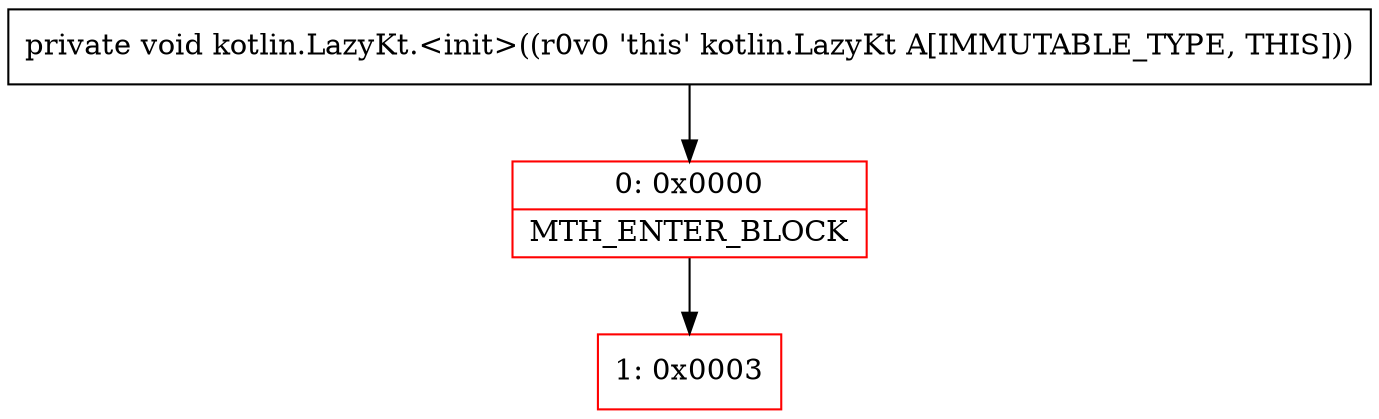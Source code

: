 digraph "CFG forkotlin.LazyKt.\<init\>()V" {
subgraph cluster_Region_1119833108 {
label = "R(0)";
node [shape=record,color=blue];
}
Node_0 [shape=record,color=red,label="{0\:\ 0x0000|MTH_ENTER_BLOCK\l}"];
Node_1 [shape=record,color=red,label="{1\:\ 0x0003}"];
MethodNode[shape=record,label="{private void kotlin.LazyKt.\<init\>((r0v0 'this' kotlin.LazyKt A[IMMUTABLE_TYPE, THIS])) }"];
MethodNode -> Node_0;
Node_0 -> Node_1;
}

